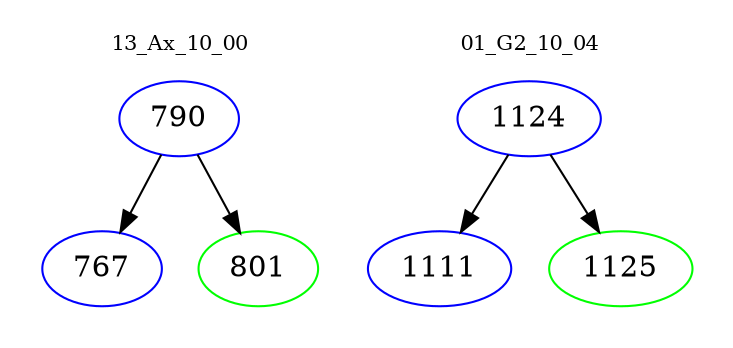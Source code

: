 digraph{
subgraph cluster_0 {
color = white
label = "13_Ax_10_00";
fontsize=10;
T0_790 [label="790", color="blue"]
T0_790 -> T0_767 [color="black"]
T0_767 [label="767", color="blue"]
T0_790 -> T0_801 [color="black"]
T0_801 [label="801", color="green"]
}
subgraph cluster_1 {
color = white
label = "01_G2_10_04";
fontsize=10;
T1_1124 [label="1124", color="blue"]
T1_1124 -> T1_1111 [color="black"]
T1_1111 [label="1111", color="blue"]
T1_1124 -> T1_1125 [color="black"]
T1_1125 [label="1125", color="green"]
}
}
